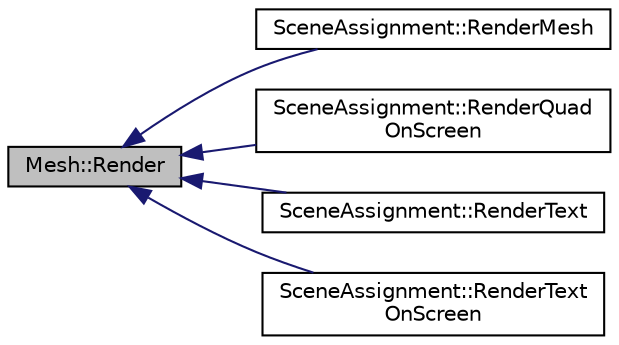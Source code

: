 digraph "Mesh::Render"
{
  bgcolor="transparent";
  edge [fontname="Helvetica",fontsize="10",labelfontname="Helvetica",labelfontsize="10"];
  node [fontname="Helvetica",fontsize="10",shape=record];
  rankdir="LR";
  Node1 [label="Mesh::Render",height=0.2,width=0.4,color="black", fillcolor="grey75", style="filled", fontcolor="black"];
  Node1 -> Node2 [dir="back",color="midnightblue",fontsize="10",style="solid",fontname="Helvetica"];
  Node2 [label="SceneAssignment::RenderMesh",height=0.2,width=0.4,color="black",URL="$classSceneAssignment.html#aaa1ad0595494d8bbdf76f008f032d3bf",tooltip="Render out lightings on all of our materials /*. "];
  Node1 -> Node3 [dir="back",color="midnightblue",fontsize="10",style="solid",fontname="Helvetica"];
  Node3 [label="SceneAssignment::RenderQuad\lOnScreen",height=0.2,width=0.4,color="black",URL="$classSceneAssignment.html#ac56a984e054199843c9d0fd83ed67751",tooltip="Render out all the dailogue boxes adn UI /*. "];
  Node1 -> Node4 [dir="back",color="midnightblue",fontsize="10",style="solid",fontname="Helvetica"];
  Node4 [label="SceneAssignment::RenderText",height=0.2,width=0.4,color="black",URL="$classSceneAssignment.html#a28a49afab7cb2355273d68fb3d81e9d2",tooltip="Render a function that enable text rendering in the world space /*. "];
  Node1 -> Node5 [dir="back",color="midnightblue",fontsize="10",style="solid",fontname="Helvetica"];
  Node5 [label="SceneAssignment::RenderText\lOnScreen",height=0.2,width=0.4,color="black",URL="$classSceneAssignment.html#a64e577bf1a61c003a588d4e183dc00da",tooltip="Render a function that enable text rendering on screen /*. "];
}
